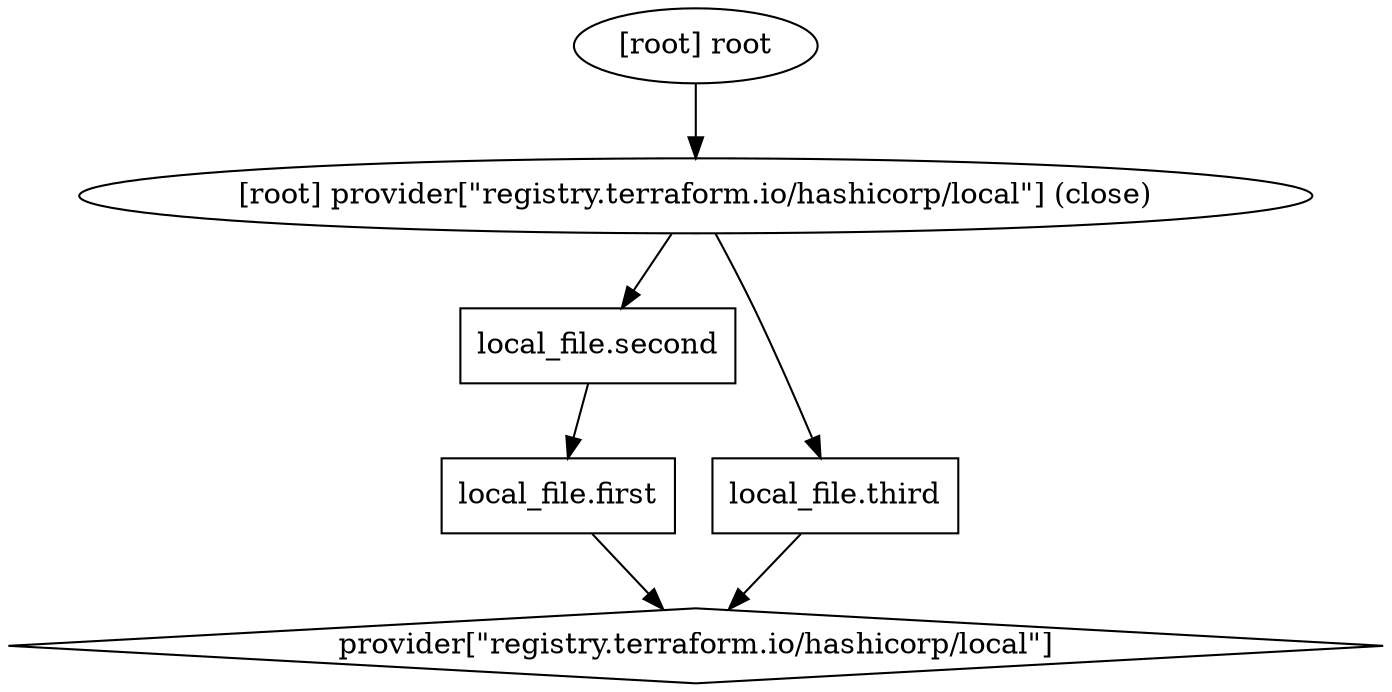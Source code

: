 digraph {
	compound = "true"
	newrank = "true"
	subgraph "root" {
		"[root] local_file.first (expand)" [label = "local_file.first", shape = "box"]
		"[root] local_file.second (expand)" [label = "local_file.second", shape = "box"]
		"[root] local_file.third (expand)" [label = "local_file.third", shape = "box"]
		"[root] provider[\"registry.terraform.io/hashicorp/local\"]" [label = "provider[\"registry.terraform.io/hashicorp/local\"]", shape = "diamond"]
		"[root] local_file.first (expand)" -> "[root] provider[\"registry.terraform.io/hashicorp/local\"]"
		"[root] local_file.second (expand)" -> "[root] local_file.first (expand)"
		"[root] local_file.third (expand)" -> "[root] provider[\"registry.terraform.io/hashicorp/local\"]"
		"[root] provider[\"registry.terraform.io/hashicorp/local\"] (close)" -> "[root] local_file.second (expand)"
		"[root] provider[\"registry.terraform.io/hashicorp/local\"] (close)" -> "[root] local_file.third (expand)"
		"[root] root" -> "[root] provider[\"registry.terraform.io/hashicorp/local\"] (close)"
	}
}

